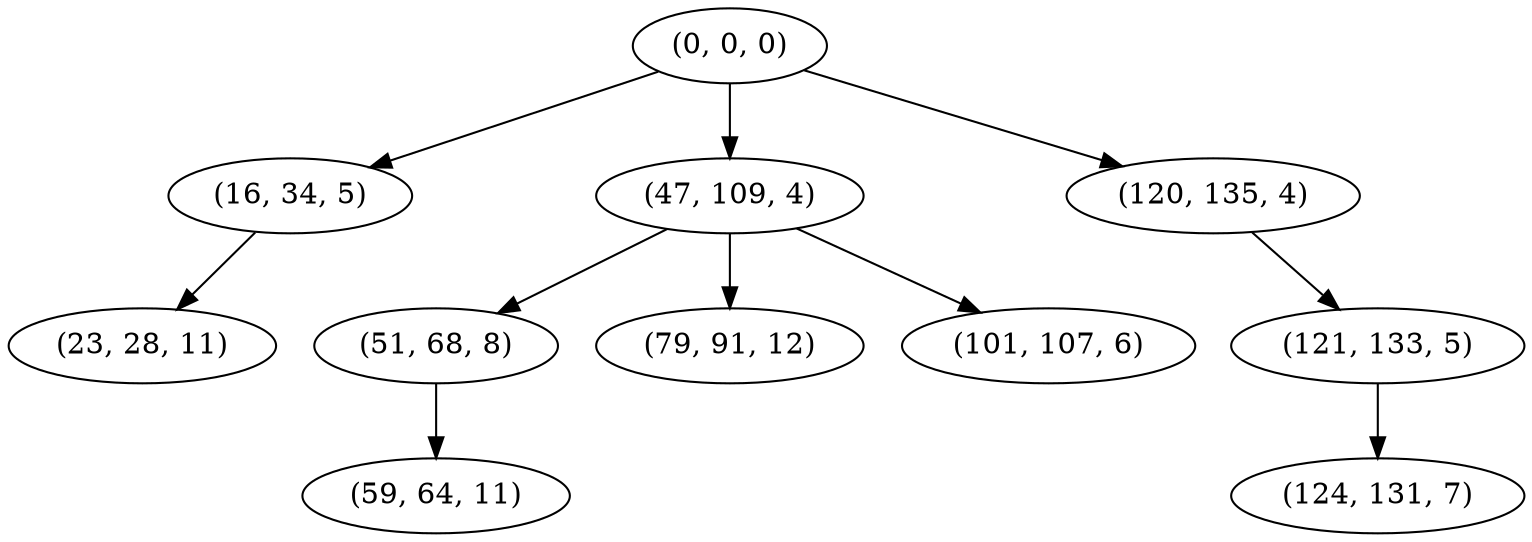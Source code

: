 digraph tree {
    "(0, 0, 0)";
    "(16, 34, 5)";
    "(23, 28, 11)";
    "(47, 109, 4)";
    "(51, 68, 8)";
    "(59, 64, 11)";
    "(79, 91, 12)";
    "(101, 107, 6)";
    "(120, 135, 4)";
    "(121, 133, 5)";
    "(124, 131, 7)";
    "(0, 0, 0)" -> "(16, 34, 5)";
    "(0, 0, 0)" -> "(47, 109, 4)";
    "(0, 0, 0)" -> "(120, 135, 4)";
    "(16, 34, 5)" -> "(23, 28, 11)";
    "(47, 109, 4)" -> "(51, 68, 8)";
    "(47, 109, 4)" -> "(79, 91, 12)";
    "(47, 109, 4)" -> "(101, 107, 6)";
    "(51, 68, 8)" -> "(59, 64, 11)";
    "(120, 135, 4)" -> "(121, 133, 5)";
    "(121, 133, 5)" -> "(124, 131, 7)";
}
